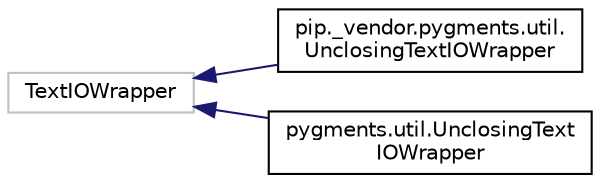 digraph "Graphical Class Hierarchy"
{
 // LATEX_PDF_SIZE
  edge [fontname="Helvetica",fontsize="10",labelfontname="Helvetica",labelfontsize="10"];
  node [fontname="Helvetica",fontsize="10",shape=record];
  rankdir="LR";
  Node18881 [label="TextIOWrapper",height=0.2,width=0.4,color="grey75", fillcolor="white", style="filled",tooltip=" "];
  Node18881 -> Node0 [dir="back",color="midnightblue",fontsize="10",style="solid",fontname="Helvetica"];
  Node0 [label="pip._vendor.pygments.util.\lUnclosingTextIOWrapper",height=0.2,width=0.4,color="black", fillcolor="white", style="filled",URL="$classpip_1_1__vendor_1_1pygments_1_1util_1_1UnclosingTextIOWrapper.html",tooltip=" "];
  Node18881 -> Node18883 [dir="back",color="midnightblue",fontsize="10",style="solid",fontname="Helvetica"];
  Node18883 [label="pygments.util.UnclosingText\lIOWrapper",height=0.2,width=0.4,color="black", fillcolor="white", style="filled",URL="$classpygments_1_1util_1_1UnclosingTextIOWrapper.html",tooltip=" "];
}
